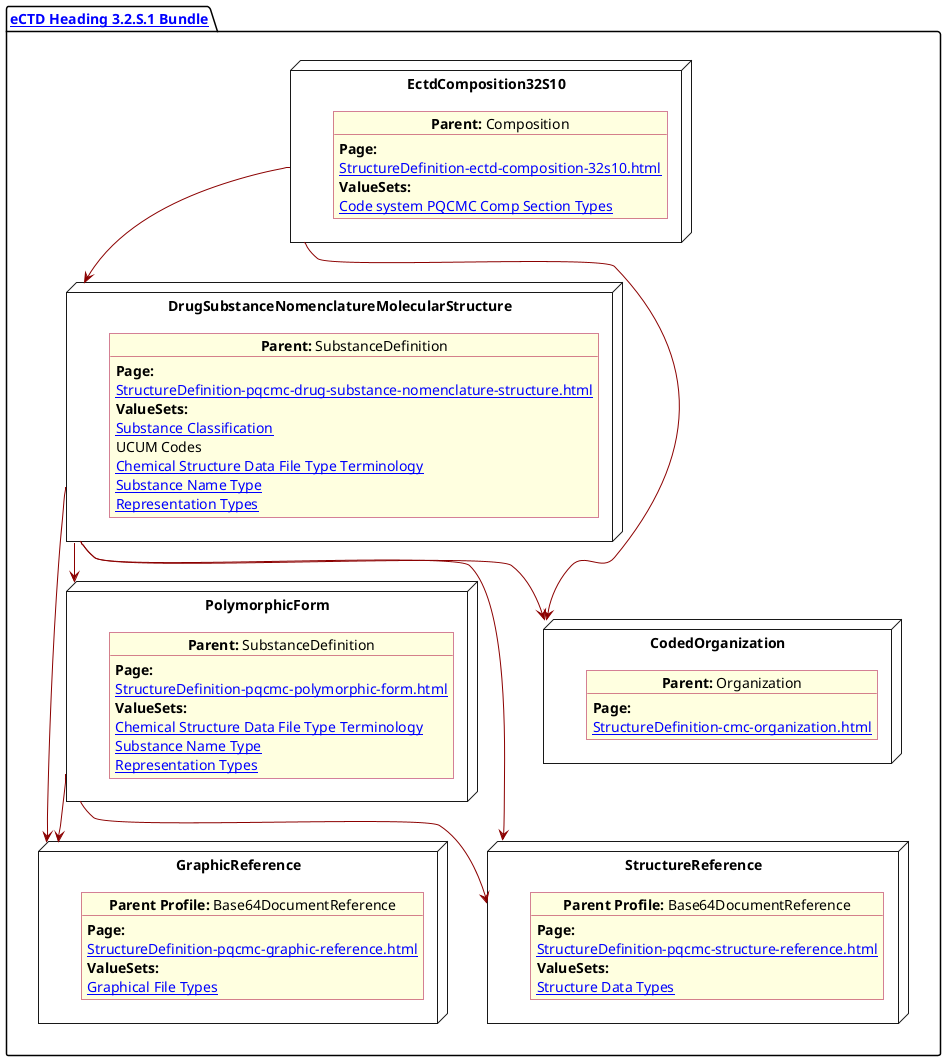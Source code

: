 @startuml SubstanceGeneral
allowmixing
'Mixed model of use case and object
skinparam svgDimensionStyle false
skinparam ObjectBackgroundColor LightYellow
skinparam ObjectBorderColor #A80036
skinparam activityDiamondBorderColor #A80036
skinparam activityDiamondBackgroundColor lawnGreen
skinparam ClassBorderThickness 4

package "[[StructureDefinition-cmc-ectd-document-32s10.html eCTD Heading 3.2.S.1 Bundle]]" as NODES {

  node "DrugSubstanceNomenclatureMolecularStructure" as NN {

    object "**Parent:** SubstanceDefinition" as obj3 {
      **Page:**
      [[StructureDefinition-pqcmc-drug-substance-nomenclature-structure.html]]
      **ValueSets:**
      [[ValueSet-substance-classification.html Substance Classification]]
     UCUM Codes
      [[ValueSet-pqcmc-chemical-structure-datafile-type-terminology.html Chemical Structure Data File Type Terminology]]
      [[ValueSet-pqcmc-substance-name-type.html Substance Name Type]]
      [[ValueSet-pqcmc-representation-types.html Representation Types]]
    }
  }

  node "EctdComposition32S10" as N1 {

    object "**Parent:** Composition" as obj1 {
      **Page:**
      [[StructureDefinition-ectd-composition-32s10.html]]
      **ValueSets:**
      [[ValueSet-cmc-comp-section-types-vs.html Code system PQCMC Comp Section Types]]
    }

  }
  node "PolymorphicForm" as N2 {

    object "**Parent:** SubstanceDefinition" as obj2 {
      **Page:**
      [[StructureDefinition-pqcmc-polymorphic-form.html]]
      **ValueSets:**
      [[ValueSet-pqcmc-chemical-structure-datafile-type-terminology.html Chemical Structure Data File Type Terminology]]
      [[ValueSet-pqcmc-substance-name-type.html Substance Name Type]]
      [[ValueSet-pqcmc-representation-types.html Representation Types]]
    }
  }
  node "CodedOrganization" as NSO {

    object "**Parent:** Organization" as objAu {
      **Page:**
      [[StructureDefinition-cmc-organization.html]]
    }
  }

  node "GraphicReference" as NB64 {

    object "**Parent Profile:** Base64DocumentReference"  as obj64 {
      **Page:**
      [[StructureDefinition-pqcmc-graphic-reference.html]]
      **ValueSets:**
      [[ValueSet-pqcmc-graphical-file-types.html Graphical File Types]]
    }
  }

  node "StructureReference" as NBstruc {

    object "**Parent Profile:** Base64DocumentReference"  as objb64 {
      **Page:**
      [[StructureDefinition-pqcmc-structure-reference.html]]
      **ValueSets:**
      [[ValueSet-pqcmc-structure-data-types.html Structure Data Types]]
    }
  }
}

N1 -[#darkred]-> NN
NN -[#darkred]-> N2
NN -[#darkred]-> NB64
NN -[#darkred]-> NBstruc
N2 -[#darkred]-> NB64
N2 -[#darkred]-> NBstruc
N1 -[#darkred]-> NSO
NN -[#darkred]-> NSO
}
@enduml
